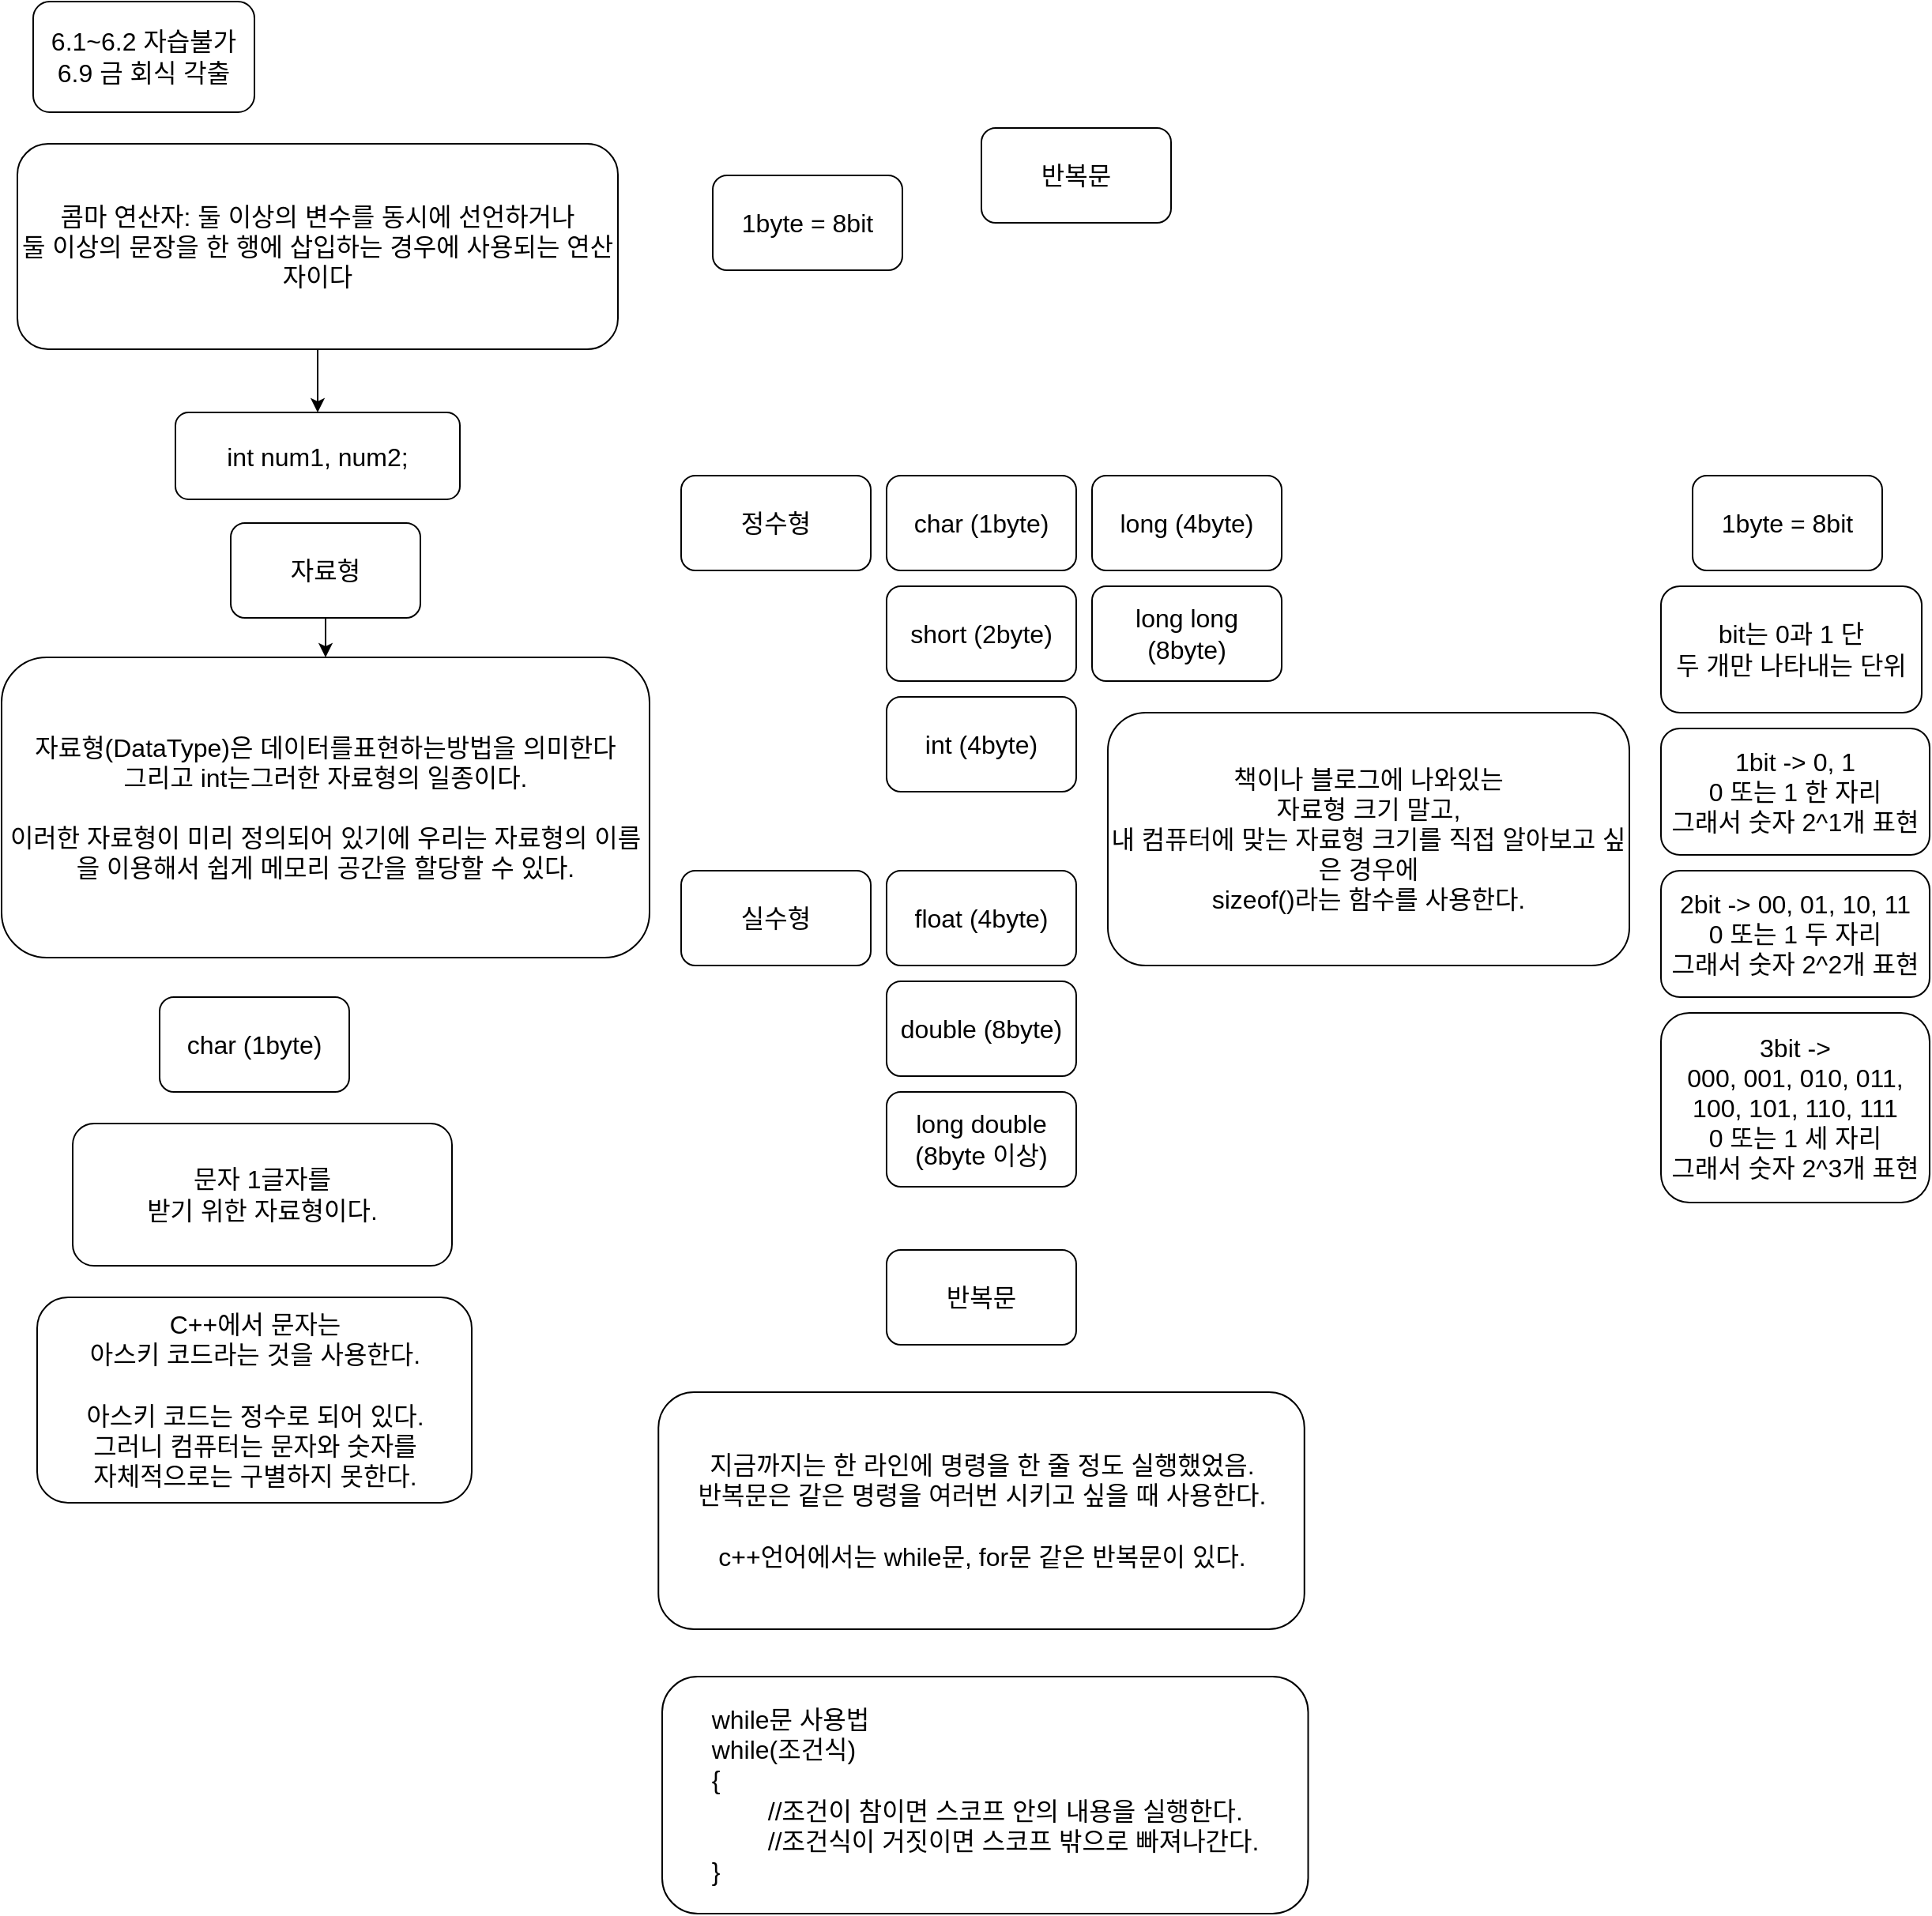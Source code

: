 <mxfile version="21.3.6" type="device">
  <diagram name="페이지-1" id="D-Mt36cfbyuV8Gwe68TT">
    <mxGraphModel dx="1434" dy="764" grid="1" gridSize="10" guides="1" tooltips="1" connect="1" arrows="1" fold="1" page="1" pageScale="1" pageWidth="827" pageHeight="1169" math="0" shadow="0">
      <root>
        <mxCell id="0" />
        <mxCell id="1" parent="0" />
        <mxCell id="WTVr9WXaGoecGnn-x4Mx-2" value="&lt;font size=&quot;3&quot;&gt;6.1~6.2 자습불가&lt;br&gt;6.9 금 회식 각출&lt;br&gt;&lt;/font&gt;" style="rounded=1;whiteSpace=wrap;html=1;" parent="1" vertex="1">
          <mxGeometry x="20" y="20" width="140" height="70" as="geometry" />
        </mxCell>
        <mxCell id="WTVr9WXaGoecGnn-x4Mx-10" style="edgeStyle=orthogonalEdgeStyle;rounded=0;orthogonalLoop=1;jettySize=auto;html=1;exitX=0.5;exitY=1;exitDx=0;exitDy=0;entryX=0.5;entryY=0;entryDx=0;entryDy=0;" parent="1" source="WTVr9WXaGoecGnn-x4Mx-3" target="WTVr9WXaGoecGnn-x4Mx-9" edge="1">
          <mxGeometry relative="1" as="geometry" />
        </mxCell>
        <mxCell id="WTVr9WXaGoecGnn-x4Mx-3" value="&lt;font size=&quot;3&quot;&gt;자료형&lt;/font&gt;" style="rounded=1;whiteSpace=wrap;html=1;" parent="1" vertex="1">
          <mxGeometry x="145" y="350" width="120" height="60" as="geometry" />
        </mxCell>
        <mxCell id="WTVr9WXaGoecGnn-x4Mx-8" style="edgeStyle=orthogonalEdgeStyle;rounded=0;orthogonalLoop=1;jettySize=auto;html=1;exitX=0.5;exitY=1;exitDx=0;exitDy=0;" parent="1" source="WTVr9WXaGoecGnn-x4Mx-4" edge="1">
          <mxGeometry relative="1" as="geometry">
            <mxPoint x="200" y="280" as="targetPoint" />
          </mxGeometry>
        </mxCell>
        <mxCell id="WTVr9WXaGoecGnn-x4Mx-4" value="&lt;font size=&quot;3&quot;&gt;콤마 연산자: 둘 이상의 변수를 동시에 선언하거나&lt;br&gt;둘 이상의 문장을 한 행에 삽입하는 경우에 사용되는 연산자이다&lt;br&gt;&lt;/font&gt;" style="rounded=1;whiteSpace=wrap;html=1;" parent="1" vertex="1">
          <mxGeometry x="10" y="110" width="380" height="130" as="geometry" />
        </mxCell>
        <mxCell id="WTVr9WXaGoecGnn-x4Mx-6" value="&lt;font size=&quot;3&quot;&gt;int num1, num2;&lt;br&gt;&lt;/font&gt;" style="rounded=1;whiteSpace=wrap;html=1;" parent="1" vertex="1">
          <mxGeometry x="110" y="280" width="180" height="55" as="geometry" />
        </mxCell>
        <mxCell id="WTVr9WXaGoecGnn-x4Mx-9" value="&lt;font size=&quot;3&quot;&gt;자료형(DataType)은 데이터를표현하는방법을 의미한다&lt;br&gt;그리고 int는그러한 자료형의 일종이다.&lt;br&gt;&lt;br&gt;이러한 자료형이 미리 정의되어 있기에 우리는 자료형의 이름을 이용해서 쉽게 메모리 공간을 할당할 수 있다.&lt;br&gt;&lt;/font&gt;" style="rounded=1;whiteSpace=wrap;html=1;" parent="1" vertex="1">
          <mxGeometry y="435" width="410" height="190" as="geometry" />
        </mxCell>
        <mxCell id="WTVr9WXaGoecGnn-x4Mx-11" value="&lt;font size=&quot;3&quot;&gt;실수형&lt;/font&gt;" style="rounded=1;whiteSpace=wrap;html=1;" parent="1" vertex="1">
          <mxGeometry x="430" y="570" width="120" height="60" as="geometry" />
        </mxCell>
        <mxCell id="WTVr9WXaGoecGnn-x4Mx-12" value="&lt;font size=&quot;3&quot;&gt;정수형&lt;/font&gt;" style="rounded=1;whiteSpace=wrap;html=1;" parent="1" vertex="1">
          <mxGeometry x="430" y="320" width="120" height="60" as="geometry" />
        </mxCell>
        <mxCell id="WTVr9WXaGoecGnn-x4Mx-13" value="&lt;font size=&quot;3&quot;&gt;반복문&lt;/font&gt;" style="rounded=1;whiteSpace=wrap;html=1;" parent="1" vertex="1">
          <mxGeometry x="620" y="100" width="120" height="60" as="geometry" />
        </mxCell>
        <mxCell id="WTVr9WXaGoecGnn-x4Mx-14" value="&lt;font size=&quot;3&quot;&gt;char (1byte)&lt;/font&gt;" style="rounded=1;whiteSpace=wrap;html=1;" parent="1" vertex="1">
          <mxGeometry x="560" y="320" width="120" height="60" as="geometry" />
        </mxCell>
        <mxCell id="WTVr9WXaGoecGnn-x4Mx-15" value="&lt;font size=&quot;3&quot;&gt;short (2byte)&lt;/font&gt;" style="rounded=1;whiteSpace=wrap;html=1;" parent="1" vertex="1">
          <mxGeometry x="560" y="390" width="120" height="60" as="geometry" />
        </mxCell>
        <mxCell id="WTVr9WXaGoecGnn-x4Mx-16" value="&lt;font size=&quot;3&quot;&gt;int (4byte)&lt;/font&gt;" style="rounded=1;whiteSpace=wrap;html=1;" parent="1" vertex="1">
          <mxGeometry x="560" y="460" width="120" height="60" as="geometry" />
        </mxCell>
        <mxCell id="WTVr9WXaGoecGnn-x4Mx-17" value="&lt;font size=&quot;3&quot;&gt;long (4byte)&lt;/font&gt;" style="rounded=1;whiteSpace=wrap;html=1;" parent="1" vertex="1">
          <mxGeometry x="690" y="320" width="120" height="60" as="geometry" />
        </mxCell>
        <mxCell id="WTVr9WXaGoecGnn-x4Mx-18" value="&lt;font size=&quot;3&quot;&gt;long long (8byte)&lt;/font&gt;" style="rounded=1;whiteSpace=wrap;html=1;" parent="1" vertex="1">
          <mxGeometry x="690" y="390" width="120" height="60" as="geometry" />
        </mxCell>
        <mxCell id="WTVr9WXaGoecGnn-x4Mx-19" value="&lt;font size=&quot;3&quot;&gt;long double (8byte 이상)&lt;/font&gt;" style="rounded=1;whiteSpace=wrap;html=1;" parent="1" vertex="1">
          <mxGeometry x="560" y="710" width="120" height="60" as="geometry" />
        </mxCell>
        <mxCell id="WTVr9WXaGoecGnn-x4Mx-20" value="&lt;font size=&quot;3&quot;&gt;double (8byte)&lt;/font&gt;" style="rounded=1;whiteSpace=wrap;html=1;" parent="1" vertex="1">
          <mxGeometry x="560" y="640" width="120" height="60" as="geometry" />
        </mxCell>
        <mxCell id="WTVr9WXaGoecGnn-x4Mx-21" value="&lt;font size=&quot;3&quot;&gt;float (4byte)&lt;/font&gt;" style="rounded=1;whiteSpace=wrap;html=1;" parent="1" vertex="1">
          <mxGeometry x="560" y="570" width="120" height="60" as="geometry" />
        </mxCell>
        <mxCell id="WTVr9WXaGoecGnn-x4Mx-23" value="&lt;font size=&quot;3&quot;&gt;1byte = 8bit&lt;/font&gt;" style="rounded=1;whiteSpace=wrap;html=1;" parent="1" vertex="1">
          <mxGeometry x="1070" y="320" width="120" height="60" as="geometry" />
        </mxCell>
        <mxCell id="WTVr9WXaGoecGnn-x4Mx-24" value="&lt;font size=&quot;3&quot;&gt;1byte = 8bit&lt;/font&gt;" style="rounded=1;whiteSpace=wrap;html=1;" parent="1" vertex="1">
          <mxGeometry x="450" y="130" width="120" height="60" as="geometry" />
        </mxCell>
        <mxCell id="WTVr9WXaGoecGnn-x4Mx-25" value="&lt;font size=&quot;3&quot;&gt;bit는 0과 1 단&lt;br&gt;두 개만 나타내는 단위&lt;br&gt;&lt;/font&gt;" style="rounded=1;whiteSpace=wrap;html=1;" parent="1" vertex="1">
          <mxGeometry x="1050" y="390" width="165" height="80" as="geometry" />
        </mxCell>
        <mxCell id="WTVr9WXaGoecGnn-x4Mx-27" value="&lt;font size=&quot;3&quot;&gt;1bit -&amp;gt; 0, 1&lt;br&gt;0 또는 1 한 자리&lt;br&gt;그래서 숫자 2^1개 표현&lt;br&gt;&lt;/font&gt;" style="rounded=1;whiteSpace=wrap;html=1;" parent="1" vertex="1">
          <mxGeometry x="1050" y="480" width="170" height="80" as="geometry" />
        </mxCell>
        <mxCell id="WTVr9WXaGoecGnn-x4Mx-28" value="&lt;font size=&quot;3&quot;&gt;2bit -&amp;gt; 00, 01, 10, 11&lt;br&gt;0 또는 1 두 자리&lt;br&gt;그래서 숫자 2^2개 표현&lt;br&gt;&lt;/font&gt;" style="rounded=1;whiteSpace=wrap;html=1;" parent="1" vertex="1">
          <mxGeometry x="1050" y="570" width="170" height="80" as="geometry" />
        </mxCell>
        <mxCell id="WTVr9WXaGoecGnn-x4Mx-29" value="&lt;font size=&quot;3&quot;&gt;3bit -&amp;gt; &lt;br&gt;000, 001, 010, 011,&lt;br&gt;100, 101, 110, 111&lt;br&gt;0 또는 1 세 자리&lt;br&gt;그래서 숫자 2^3개 표현&lt;br&gt;&lt;/font&gt;" style="rounded=1;whiteSpace=wrap;html=1;" parent="1" vertex="1">
          <mxGeometry x="1050" y="660" width="170" height="120" as="geometry" />
        </mxCell>
        <mxCell id="WTVr9WXaGoecGnn-x4Mx-30" value="&lt;font size=&quot;3&quot;&gt;책이나 블로그에 나와있는&lt;br&gt;자료형 크기 말고,&lt;br&gt;내 컴퓨터에 맞는 자료형 크기를 직접 알아보고 싶은 경우에&lt;br&gt;sizeof()라는 함수를 사용한다.&lt;br&gt;&lt;/font&gt;" style="rounded=1;whiteSpace=wrap;html=1;" parent="1" vertex="1">
          <mxGeometry x="700" y="470" width="330" height="160" as="geometry" />
        </mxCell>
        <mxCell id="s4otmB7vpADGgEakdX1i-1" value="&lt;font size=&quot;3&quot;&gt;char (1byte)&lt;/font&gt;" style="rounded=1;whiteSpace=wrap;html=1;" vertex="1" parent="1">
          <mxGeometry x="100" y="650" width="120" height="60" as="geometry" />
        </mxCell>
        <mxCell id="s4otmB7vpADGgEakdX1i-2" value="&lt;font size=&quot;3&quot;&gt;문자 1글자를&lt;br&gt;받기 위한 자료형이다.&lt;/font&gt;" style="rounded=1;whiteSpace=wrap;html=1;" vertex="1" parent="1">
          <mxGeometry x="45" y="730" width="240" height="90" as="geometry" />
        </mxCell>
        <mxCell id="s4otmB7vpADGgEakdX1i-3" value="&lt;font size=&quot;3&quot;&gt;C++에서 문자는 &lt;br&gt;아스키 코드라는 것을 사용한다.&lt;br&gt;&lt;br&gt;아스키 코드는 정수로 되어 있다.&lt;br&gt;그러니 컴퓨터는 문자와 숫자를&lt;br&gt;자체적으로는 구별하지 못한다.&lt;br&gt;&lt;/font&gt;" style="rounded=1;whiteSpace=wrap;html=1;" vertex="1" parent="1">
          <mxGeometry x="22.5" y="840" width="275" height="130" as="geometry" />
        </mxCell>
        <mxCell id="s4otmB7vpADGgEakdX1i-4" value="&lt;font size=&quot;3&quot;&gt;반복문&lt;/font&gt;" style="rounded=1;whiteSpace=wrap;html=1;" vertex="1" parent="1">
          <mxGeometry x="560" y="810" width="120" height="60" as="geometry" />
        </mxCell>
        <mxCell id="s4otmB7vpADGgEakdX1i-6" value="&lt;font size=&quot;3&quot;&gt;지금까지는 한 라인에 명령을 한 줄 정도 실행했었음.&lt;br&gt;반복문은 같은 명령을 여러번 시키고 싶을 때 사용한다.&lt;br&gt;&lt;br&gt;c++언어에서는 while문, for문 같은 반복문이 있다.&lt;br&gt;&lt;/font&gt;" style="rounded=1;whiteSpace=wrap;html=1;" vertex="1" parent="1">
          <mxGeometry x="415.63" y="900" width="408.75" height="150" as="geometry" />
        </mxCell>
        <mxCell id="s4otmB7vpADGgEakdX1i-7" value="&lt;div style=&quot;text-align: left;&quot;&gt;&lt;span style=&quot;font-size: medium; background-color: initial;&quot;&gt;while문 사용법&lt;/span&gt;&lt;/div&gt;&lt;font size=&quot;3&quot;&gt;&lt;div style=&quot;text-align: left;&quot;&gt;&lt;span style=&quot;background-color: initial;&quot;&gt;while(조건식)&lt;/span&gt;&lt;/div&gt;&lt;div style=&quot;text-align: left;&quot;&gt;&lt;span style=&quot;background-color: initial;&quot;&gt;{&lt;/span&gt;&lt;/div&gt;&lt;div style=&quot;text-align: left;&quot;&gt;&lt;span style=&quot;background-color: initial;&quot;&gt;&lt;span style=&quot;white-space: pre;&quot;&gt;&#x9;&lt;/span&gt;//조건이 참이면 스코프 안의 내용을 실행한다.&lt;/span&gt;&lt;/div&gt;&lt;div style=&quot;text-align: left;&quot;&gt;&lt;span style=&quot;background-color: initial;&quot;&gt;&lt;span style=&quot;white-space: pre;&quot;&gt;&#x9;&lt;/span&gt;//조건식이 거짓이면 스코프 밖으로 빠져나간다.&lt;/span&gt;&lt;/div&gt;&lt;div style=&quot;text-align: left;&quot;&gt;&lt;span style=&quot;background-color: initial;&quot;&gt;}&lt;/span&gt;&lt;/div&gt;&lt;/font&gt;" style="rounded=1;whiteSpace=wrap;html=1;" vertex="1" parent="1">
          <mxGeometry x="418" y="1080" width="408.75" height="150" as="geometry" />
        </mxCell>
      </root>
    </mxGraphModel>
  </diagram>
</mxfile>
